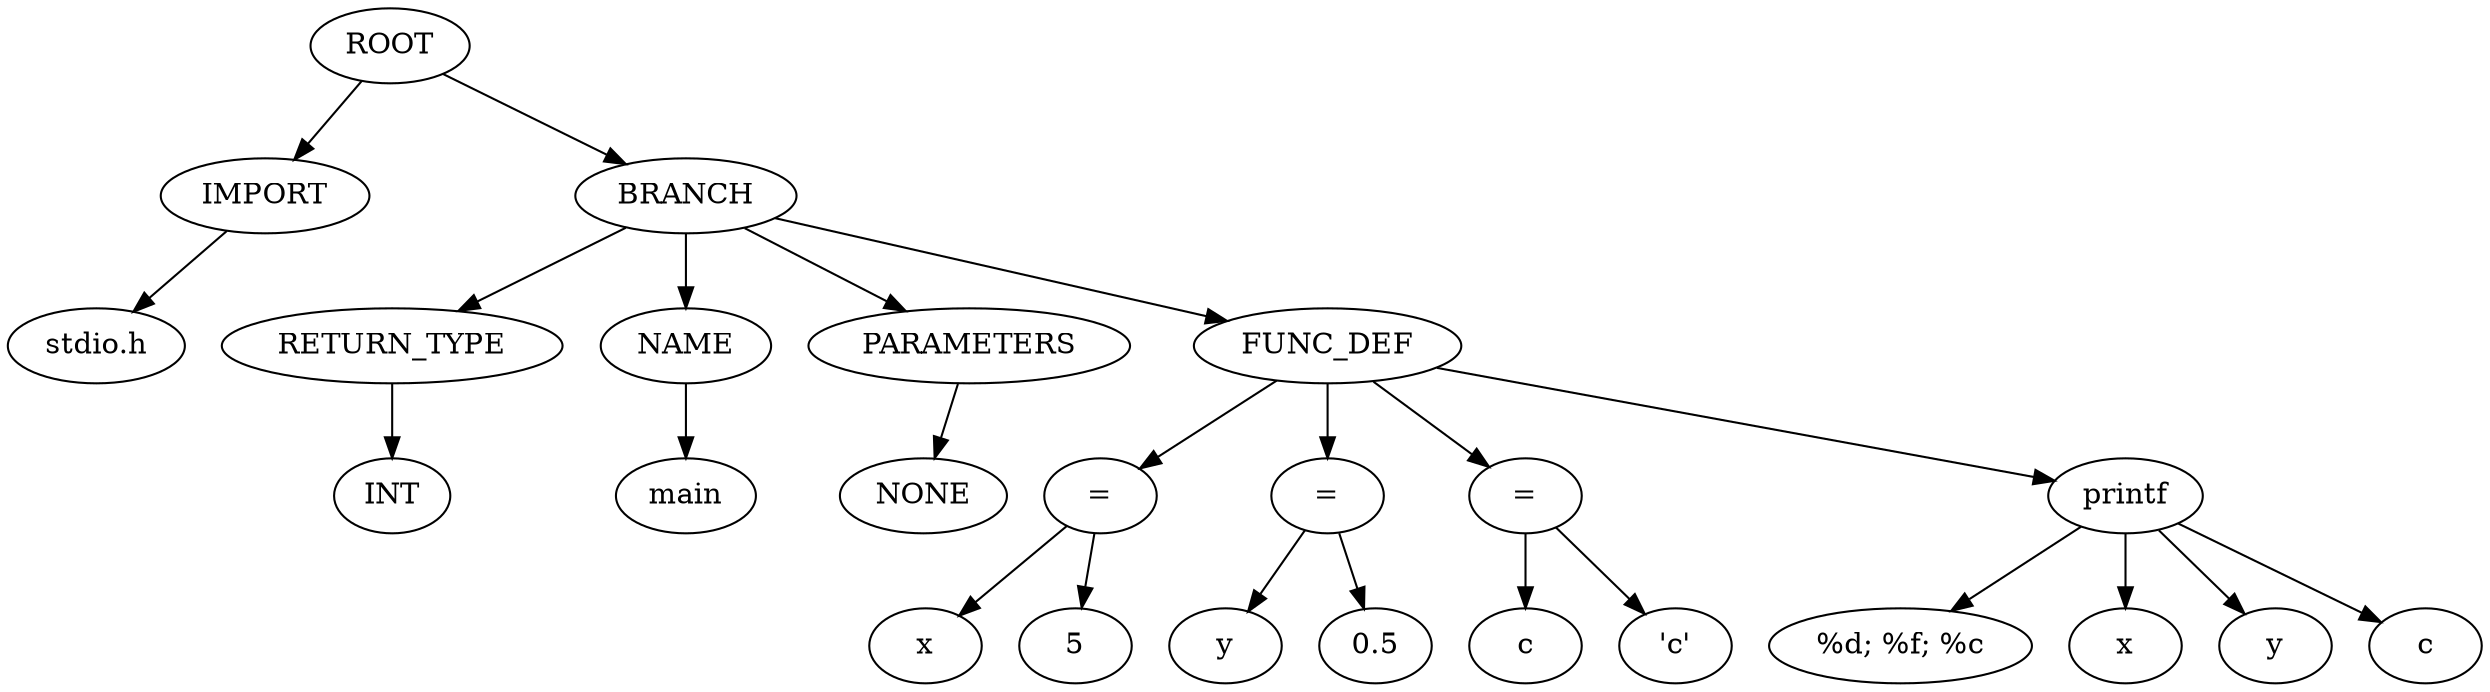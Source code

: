 strict digraph G{
l11[label = "IMPORT"]
l111[label = "BRANCH"]
"ROOT"->"l11"
l11131[label = "stdio.h"]
"l11"->l11131
"ROOT"->"l111"
l111331[label = "RETURN_TYPE"]
l1113311[label = "NAME"]
l11133111[label = "PARAMETERS"]
l111331111[label = "FUNC_DEF"]
"l111"->"l111331"
l11133111131[label = "INT"]
"l111331"->l11133111131
"l111"->"l1113311"
l111331111331[label = "main"]
"l1113311"->l111331111331
"l111"->"l11133111"
l1113311113331[label = "NONE"]
"l11133111"->l1113311113331
"l111"->"l111331111"
l11133111133331[label = "="]
l111331111333311[label = "="]
l1113311113333111[label = "="]
l11133111133331111[label = "printf"]
"l111331111"->"l11133111133331"
l1113311113333111131[label = "x"]
l11133111133331111311[label = "5"]
"l11133111133331"->l1113311113333111131
"l11133111133331"->l11133111133331111311
"l111331111"->"l111331111333311"
l11133111133331111331[label = "y"]
l111331111333311113311[label = "0.5"]
"l111331111333311"->l11133111133331111331
"l111331111333311"->l111331111333311113311
"l111331111"->"l1113311113333111"
l111331111333311113331[label = "c"]
l1113311113333111133311[label = "'c'"]
"l1113311113333111"->l111331111333311113331
"l1113311113333111"->l1113311113333111133311
"l111331111"->"l11133111133331111"
l1113311113333111133331[label = "%d; %f; %c"]
l11133111133331111333311[label = "x"]
l111331111333311113333111[label = "y"]
l1113311113333111133331111[label = "c"]
"l11133111133331111"->l1113311113333111133331
"l11133111133331111"->l11133111133331111333311
"l11133111133331111"->l111331111333311113333111
"l11133111133331111"->l1113311113333111133331111
}
